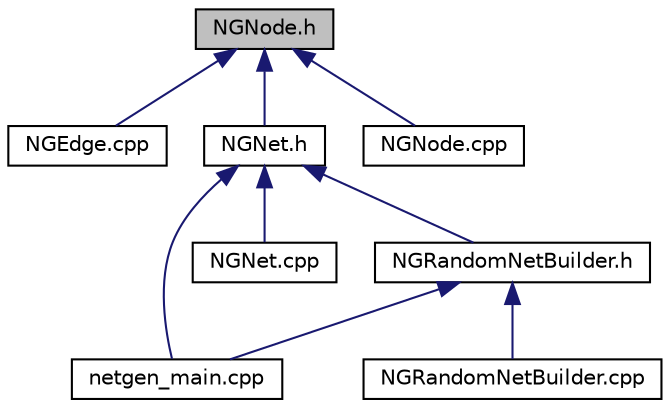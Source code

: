 digraph "NGNode.h"
{
  edge [fontname="Helvetica",fontsize="10",labelfontname="Helvetica",labelfontsize="10"];
  node [fontname="Helvetica",fontsize="10",shape=record];
  Node17 [label="NGNode.h",height=0.2,width=0.4,color="black", fillcolor="grey75", style="filled", fontcolor="black"];
  Node17 -> Node18 [dir="back",color="midnightblue",fontsize="10",style="solid",fontname="Helvetica"];
  Node18 [label="NGEdge.cpp",height=0.2,width=0.4,color="black", fillcolor="white", style="filled",URL="$d6/da4/_n_g_edge_8cpp.html"];
  Node17 -> Node19 [dir="back",color="midnightblue",fontsize="10",style="solid",fontname="Helvetica"];
  Node19 [label="NGNet.h",height=0.2,width=0.4,color="black", fillcolor="white", style="filled",URL="$d8/d43/_n_g_net_8h.html"];
  Node19 -> Node20 [dir="back",color="midnightblue",fontsize="10",style="solid",fontname="Helvetica"];
  Node20 [label="netgen_main.cpp",height=0.2,width=0.4,color="black", fillcolor="white", style="filled",URL="$dd/ddc/netgen__main_8cpp.html"];
  Node19 -> Node21 [dir="back",color="midnightblue",fontsize="10",style="solid",fontname="Helvetica"];
  Node21 [label="NGNet.cpp",height=0.2,width=0.4,color="black", fillcolor="white", style="filled",URL="$d3/d93/_n_g_net_8cpp.html"];
  Node19 -> Node22 [dir="back",color="midnightblue",fontsize="10",style="solid",fontname="Helvetica"];
  Node22 [label="NGRandomNetBuilder.h",height=0.2,width=0.4,color="black", fillcolor="white", style="filled",URL="$de/d11/_n_g_random_net_builder_8h.html"];
  Node22 -> Node20 [dir="back",color="midnightblue",fontsize="10",style="solid",fontname="Helvetica"];
  Node22 -> Node23 [dir="back",color="midnightblue",fontsize="10",style="solid",fontname="Helvetica"];
  Node23 [label="NGRandomNetBuilder.cpp",height=0.2,width=0.4,color="black", fillcolor="white", style="filled",URL="$d4/dca/_n_g_random_net_builder_8cpp.html"];
  Node17 -> Node24 [dir="back",color="midnightblue",fontsize="10",style="solid",fontname="Helvetica"];
  Node24 [label="NGNode.cpp",height=0.2,width=0.4,color="black", fillcolor="white", style="filled",URL="$dc/de5/_n_g_node_8cpp.html"];
}
